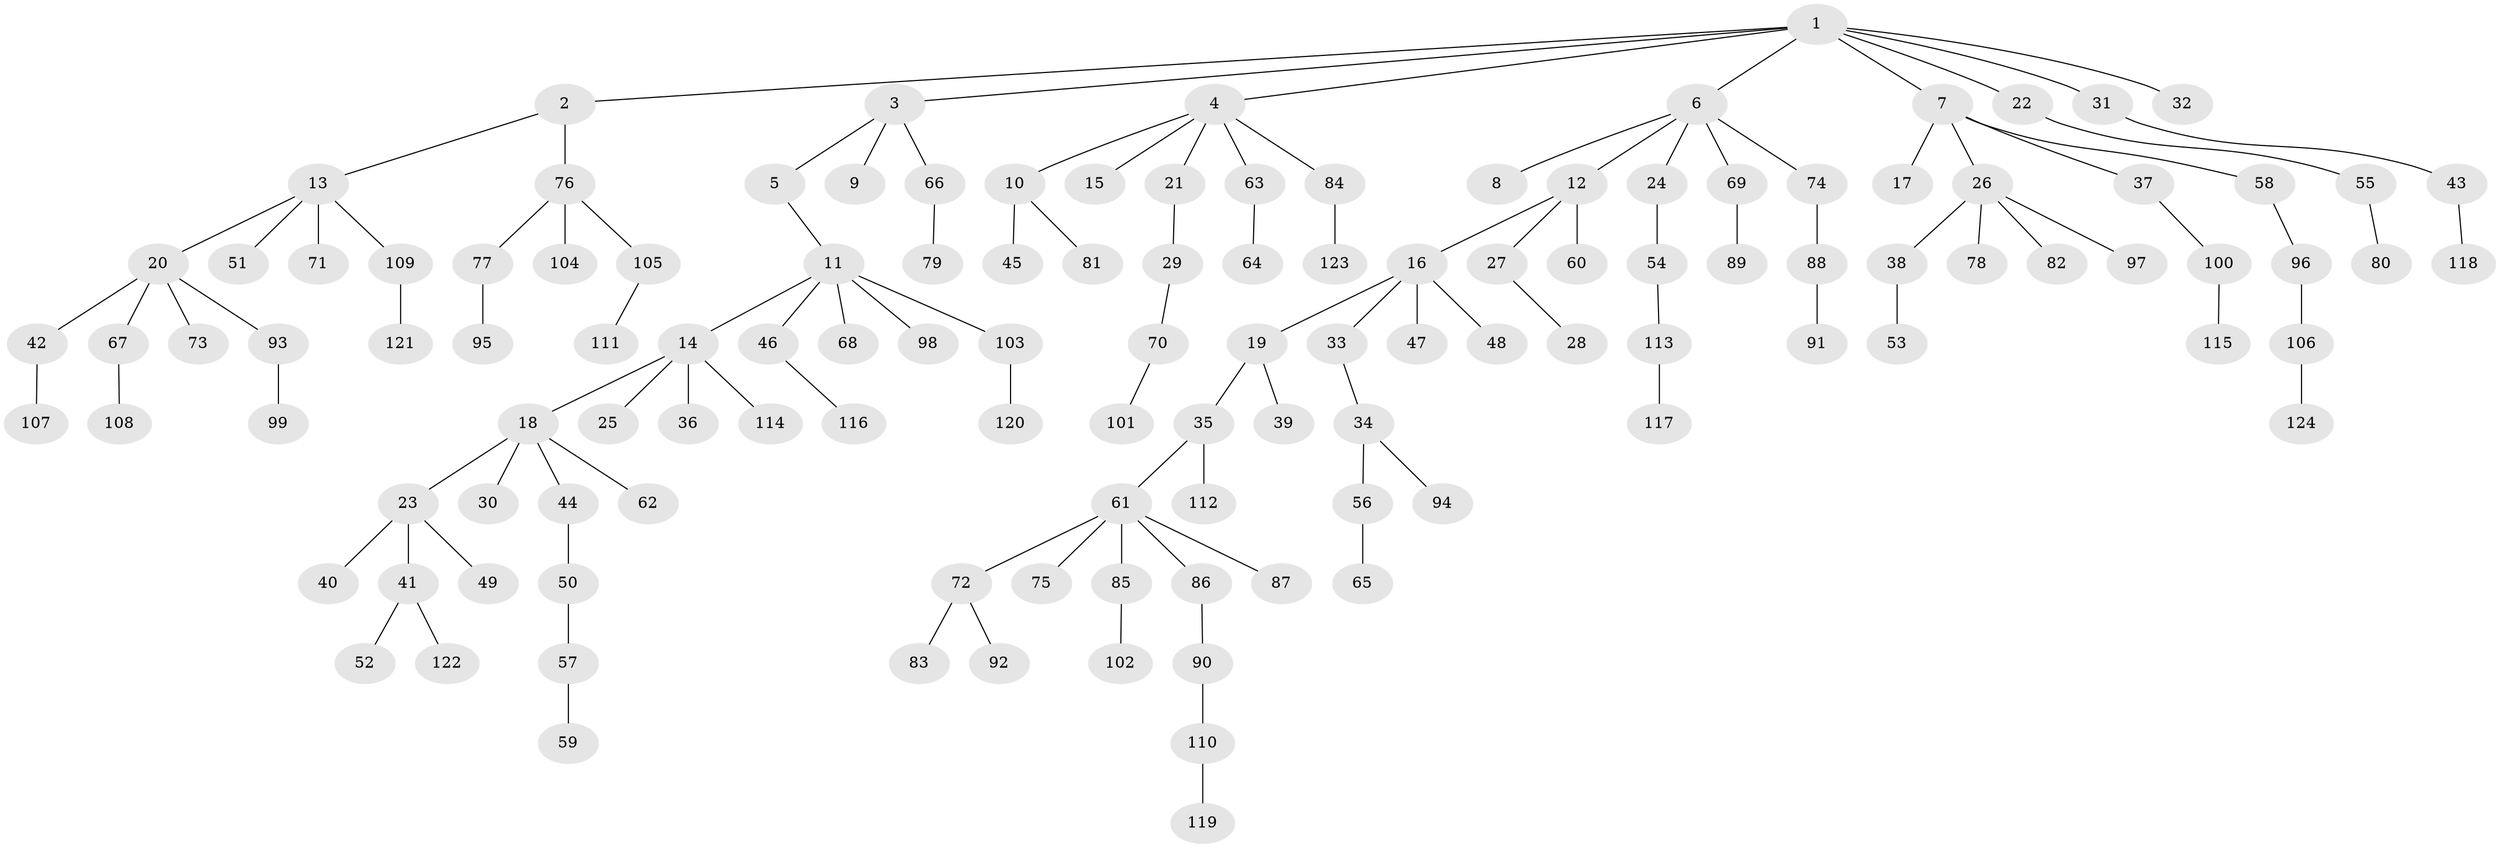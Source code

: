 // Generated by graph-tools (version 1.1) at 2025/50/03/09/25 03:50:22]
// undirected, 124 vertices, 123 edges
graph export_dot {
graph [start="1"]
  node [color=gray90,style=filled];
  1;
  2;
  3;
  4;
  5;
  6;
  7;
  8;
  9;
  10;
  11;
  12;
  13;
  14;
  15;
  16;
  17;
  18;
  19;
  20;
  21;
  22;
  23;
  24;
  25;
  26;
  27;
  28;
  29;
  30;
  31;
  32;
  33;
  34;
  35;
  36;
  37;
  38;
  39;
  40;
  41;
  42;
  43;
  44;
  45;
  46;
  47;
  48;
  49;
  50;
  51;
  52;
  53;
  54;
  55;
  56;
  57;
  58;
  59;
  60;
  61;
  62;
  63;
  64;
  65;
  66;
  67;
  68;
  69;
  70;
  71;
  72;
  73;
  74;
  75;
  76;
  77;
  78;
  79;
  80;
  81;
  82;
  83;
  84;
  85;
  86;
  87;
  88;
  89;
  90;
  91;
  92;
  93;
  94;
  95;
  96;
  97;
  98;
  99;
  100;
  101;
  102;
  103;
  104;
  105;
  106;
  107;
  108;
  109;
  110;
  111;
  112;
  113;
  114;
  115;
  116;
  117;
  118;
  119;
  120;
  121;
  122;
  123;
  124;
  1 -- 2;
  1 -- 3;
  1 -- 4;
  1 -- 6;
  1 -- 7;
  1 -- 22;
  1 -- 31;
  1 -- 32;
  2 -- 13;
  2 -- 76;
  3 -- 5;
  3 -- 9;
  3 -- 66;
  4 -- 10;
  4 -- 15;
  4 -- 21;
  4 -- 63;
  4 -- 84;
  5 -- 11;
  6 -- 8;
  6 -- 12;
  6 -- 24;
  6 -- 69;
  6 -- 74;
  7 -- 17;
  7 -- 26;
  7 -- 37;
  7 -- 58;
  10 -- 45;
  10 -- 81;
  11 -- 14;
  11 -- 46;
  11 -- 68;
  11 -- 98;
  11 -- 103;
  12 -- 16;
  12 -- 27;
  12 -- 60;
  13 -- 20;
  13 -- 51;
  13 -- 71;
  13 -- 109;
  14 -- 18;
  14 -- 25;
  14 -- 36;
  14 -- 114;
  16 -- 19;
  16 -- 33;
  16 -- 47;
  16 -- 48;
  18 -- 23;
  18 -- 30;
  18 -- 44;
  18 -- 62;
  19 -- 35;
  19 -- 39;
  20 -- 42;
  20 -- 67;
  20 -- 73;
  20 -- 93;
  21 -- 29;
  22 -- 55;
  23 -- 40;
  23 -- 41;
  23 -- 49;
  24 -- 54;
  26 -- 38;
  26 -- 78;
  26 -- 82;
  26 -- 97;
  27 -- 28;
  29 -- 70;
  31 -- 43;
  33 -- 34;
  34 -- 56;
  34 -- 94;
  35 -- 61;
  35 -- 112;
  37 -- 100;
  38 -- 53;
  41 -- 52;
  41 -- 122;
  42 -- 107;
  43 -- 118;
  44 -- 50;
  46 -- 116;
  50 -- 57;
  54 -- 113;
  55 -- 80;
  56 -- 65;
  57 -- 59;
  58 -- 96;
  61 -- 72;
  61 -- 75;
  61 -- 85;
  61 -- 86;
  61 -- 87;
  63 -- 64;
  66 -- 79;
  67 -- 108;
  69 -- 89;
  70 -- 101;
  72 -- 83;
  72 -- 92;
  74 -- 88;
  76 -- 77;
  76 -- 104;
  76 -- 105;
  77 -- 95;
  84 -- 123;
  85 -- 102;
  86 -- 90;
  88 -- 91;
  90 -- 110;
  93 -- 99;
  96 -- 106;
  100 -- 115;
  103 -- 120;
  105 -- 111;
  106 -- 124;
  109 -- 121;
  110 -- 119;
  113 -- 117;
}
